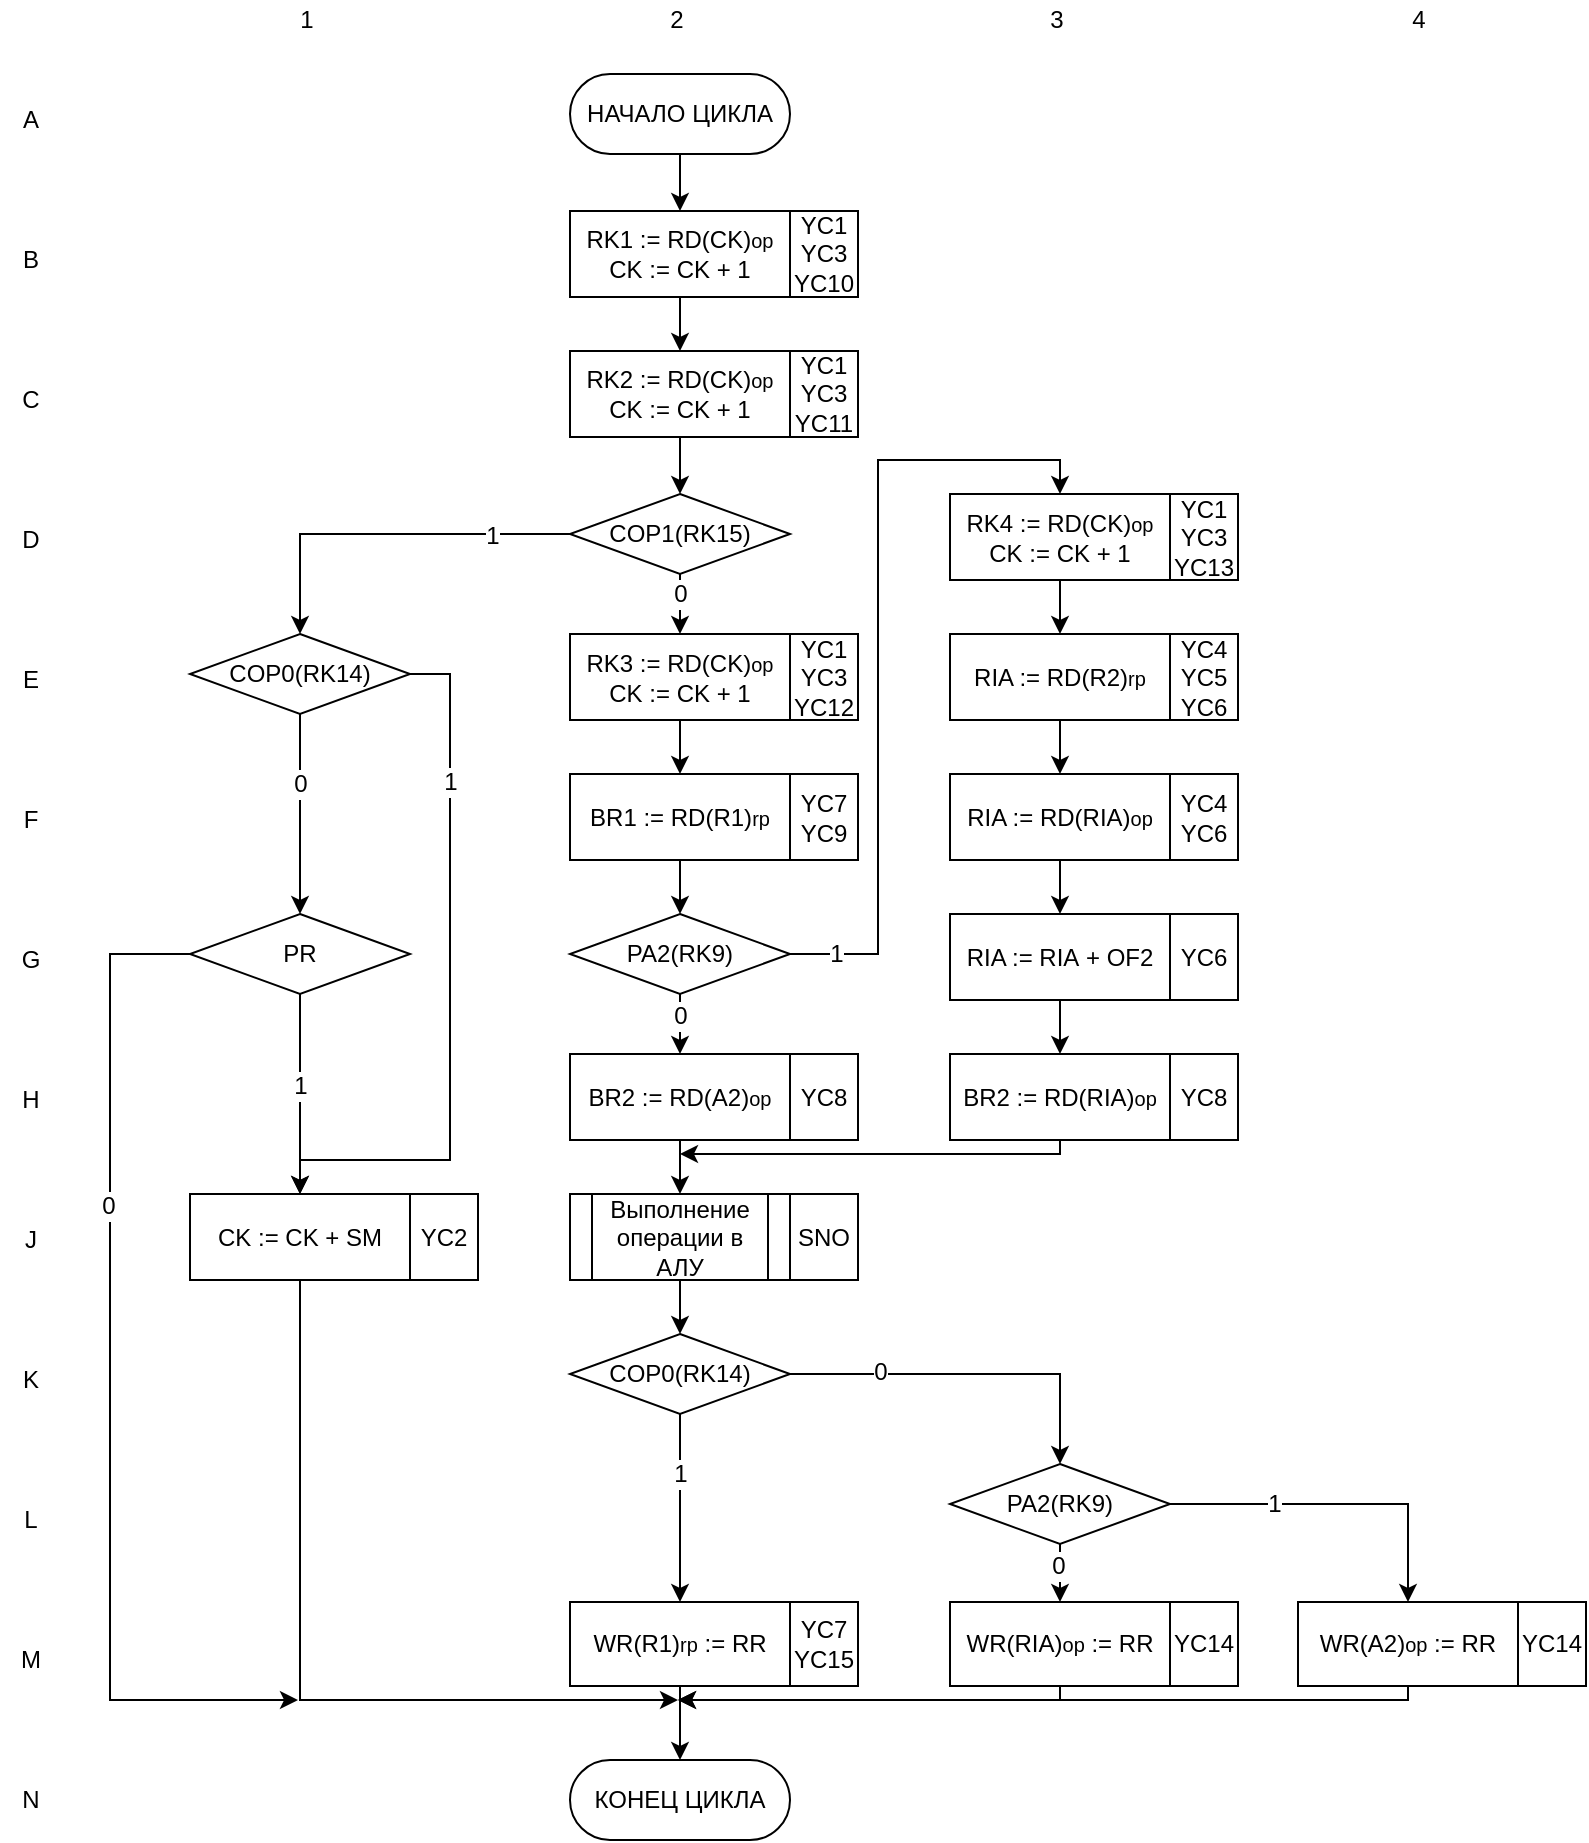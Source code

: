 <mxfile version="12.6.5" type="device"><diagram id="WMGrG9l9AqqrCxohZiNx" name="Page-1"><mxGraphModel dx="2292" dy="1206" grid="0" gridSize="10" guides="1" tooltips="1" connect="1" arrows="1" fold="1" page="1" pageScale="1" pageWidth="827" pageHeight="1169" math="0" shadow="0"><root><mxCell id="0"/><mxCell id="1" parent="0"/><mxCell id="eEmFUj-FtbcFnCev8_zd-1" style="edgeStyle=orthogonalEdgeStyle;rounded=0;orthogonalLoop=1;jettySize=auto;html=1;exitX=0.5;exitY=1;exitDx=0;exitDy=0;entryX=0.5;entryY=0;entryDx=0;entryDy=0;" edge="1" parent="1" source="eEmFUj-FtbcFnCev8_zd-2" target="eEmFUj-FtbcFnCev8_zd-4"><mxGeometry relative="1" as="geometry"/></mxCell><mxCell id="eEmFUj-FtbcFnCev8_zd-2" value="НАЧАЛО ЦИКЛА" style="rounded=1;whiteSpace=wrap;html=1;arcSize=50;" vertex="1" parent="1"><mxGeometry x="302" y="77" width="110" height="40" as="geometry"/></mxCell><mxCell id="eEmFUj-FtbcFnCev8_zd-83" style="edgeStyle=orthogonalEdgeStyle;rounded=0;orthogonalLoop=1;jettySize=auto;html=1;entryX=0.5;entryY=0;entryDx=0;entryDy=0;" edge="1" parent="1" source="eEmFUj-FtbcFnCev8_zd-4" target="eEmFUj-FtbcFnCev8_zd-18"><mxGeometry relative="1" as="geometry"/></mxCell><mxCell id="eEmFUj-FtbcFnCev8_zd-7" style="edgeStyle=orthogonalEdgeStyle;rounded=0;orthogonalLoop=1;jettySize=auto;html=1;entryX=0.5;entryY=0;entryDx=0;entryDy=0;" edge="1" parent="1" source="eEmFUj-FtbcFnCev8_zd-11" target="eEmFUj-FtbcFnCev8_zd-23"><mxGeometry relative="1" as="geometry"><mxPoint x="357" y="277" as="targetPoint"/></mxGeometry></mxCell><mxCell id="eEmFUj-FtbcFnCev8_zd-8" value="0" style="text;html=1;align=center;verticalAlign=middle;resizable=0;points=[];labelBackgroundColor=#ffffff;" vertex="1" connectable="0" parent="eEmFUj-FtbcFnCev8_zd-7"><mxGeometry x="0.2" relative="1" as="geometry"><mxPoint as="offset"/></mxGeometry></mxCell><mxCell id="eEmFUj-FtbcFnCev8_zd-9" style="edgeStyle=orthogonalEdgeStyle;rounded=0;orthogonalLoop=1;jettySize=auto;html=1;exitX=0;exitY=0.5;exitDx=0;exitDy=0;entryX=0.5;entryY=0;entryDx=0;entryDy=0;" edge="1" parent="1" source="eEmFUj-FtbcFnCev8_zd-11" target="eEmFUj-FtbcFnCev8_zd-49"><mxGeometry relative="1" as="geometry"><mxPoint x="167" y="217" as="targetPoint"/></mxGeometry></mxCell><mxCell id="eEmFUj-FtbcFnCev8_zd-10" value="1" style="text;html=1;align=center;verticalAlign=middle;resizable=0;points=[];labelBackgroundColor=#ffffff;" vertex="1" connectable="0" parent="eEmFUj-FtbcFnCev8_zd-9"><mxGeometry x="-0.571" y="1" relative="1" as="geometry"><mxPoint as="offset"/></mxGeometry></mxCell><mxCell id="eEmFUj-FtbcFnCev8_zd-11" value="COP1(RK15)" style="rhombus;whiteSpace=wrap;html=1;" vertex="1" parent="1"><mxGeometry x="302" y="287" width="110" height="40" as="geometry"/></mxCell><mxCell id="eEmFUj-FtbcFnCev8_zd-12" style="edgeStyle=orthogonalEdgeStyle;rounded=0;orthogonalLoop=1;jettySize=auto;html=1;exitX=1;exitY=0.5;exitDx=0;exitDy=0;entryX=0.5;entryY=0;entryDx=0;entryDy=0;" edge="1" parent="1" source="eEmFUj-FtbcFnCev8_zd-16" target="eEmFUj-FtbcFnCev8_zd-67"><mxGeometry relative="1" as="geometry"><mxPoint x="547" y="210" as="targetPoint"/><Array as="points"><mxPoint x="456" y="517"/><mxPoint x="456" y="270"/><mxPoint x="547" y="270"/></Array></mxGeometry></mxCell><mxCell id="eEmFUj-FtbcFnCev8_zd-13" value="1" style="text;html=1;align=center;verticalAlign=middle;resizable=0;points=[];labelBackgroundColor=#ffffff;" vertex="1" connectable="0" parent="eEmFUj-FtbcFnCev8_zd-12"><mxGeometry x="-0.953" relative="1" as="geometry"><mxPoint x="13" as="offset"/></mxGeometry></mxCell><mxCell id="eEmFUj-FtbcFnCev8_zd-14" style="edgeStyle=orthogonalEdgeStyle;rounded=0;orthogonalLoop=1;jettySize=auto;html=1;exitX=0.5;exitY=1;exitDx=0;exitDy=0;entryX=0.5;entryY=0;entryDx=0;entryDy=0;" edge="1" parent="1" source="eEmFUj-FtbcFnCev8_zd-16" target="eEmFUj-FtbcFnCev8_zd-76"><mxGeometry relative="1" as="geometry"/></mxCell><mxCell id="eEmFUj-FtbcFnCev8_zd-15" value="0" style="text;html=1;align=center;verticalAlign=middle;resizable=0;points=[];labelBackgroundColor=#ffffff;" vertex="1" connectable="0" parent="eEmFUj-FtbcFnCev8_zd-14"><mxGeometry x="-0.3" y="2" relative="1" as="geometry"><mxPoint x="-2" as="offset"/></mxGeometry></mxCell><mxCell id="eEmFUj-FtbcFnCev8_zd-16" value="PA2(RK9)" style="rhombus;whiteSpace=wrap;html=1;" vertex="1" parent="1"><mxGeometry x="302" y="497" width="110" height="40" as="geometry"/></mxCell><mxCell id="eEmFUj-FtbcFnCev8_zd-84" style="edgeStyle=orthogonalEdgeStyle;rounded=0;orthogonalLoop=1;jettySize=auto;html=1;entryX=0.5;entryY=0;entryDx=0;entryDy=0;" edge="1" parent="1" source="eEmFUj-FtbcFnCev8_zd-18" target="eEmFUj-FtbcFnCev8_zd-11"><mxGeometry relative="1" as="geometry"/></mxCell><mxCell id="eEmFUj-FtbcFnCev8_zd-21" style="edgeStyle=orthogonalEdgeStyle;rounded=0;orthogonalLoop=1;jettySize=auto;html=1;exitX=0.5;exitY=1;exitDx=0;exitDy=0;entryX=0.5;entryY=0;entryDx=0;entryDy=0;" edge="1" parent="1" source="eEmFUj-FtbcFnCev8_zd-76" target="eEmFUj-FtbcFnCev8_zd-27"><mxGeometry relative="1" as="geometry"><mxPoint x="357" y="677" as="sourcePoint"/></mxGeometry></mxCell><mxCell id="eEmFUj-FtbcFnCev8_zd-85" style="edgeStyle=orthogonalEdgeStyle;rounded=0;orthogonalLoop=1;jettySize=auto;html=1;entryX=0.5;entryY=0;entryDx=0;entryDy=0;" edge="1" parent="1" source="eEmFUj-FtbcFnCev8_zd-23" target="eEmFUj-FtbcFnCev8_zd-78"><mxGeometry relative="1" as="geometry"/></mxCell><mxCell id="eEmFUj-FtbcFnCev8_zd-26" style="edgeStyle=orthogonalEdgeStyle;rounded=0;orthogonalLoop=1;jettySize=auto;html=1;exitX=0.5;exitY=1;exitDx=0;exitDy=0;entryX=0.5;entryY=0;entryDx=0;entryDy=0;" edge="1" parent="1" source="eEmFUj-FtbcFnCev8_zd-27" target="eEmFUj-FtbcFnCev8_zd-32"><mxGeometry relative="1" as="geometry"><mxPoint x="357" y="697" as="sourcePoint"/></mxGeometry></mxCell><mxCell id="eEmFUj-FtbcFnCev8_zd-28" style="edgeStyle=orthogonalEdgeStyle;rounded=0;orthogonalLoop=1;jettySize=auto;html=1;exitX=1;exitY=0.5;exitDx=0;exitDy=0;entryX=0.5;entryY=0;entryDx=0;entryDy=0;" edge="1" parent="1" source="eEmFUj-FtbcFnCev8_zd-32" target="eEmFUj-FtbcFnCev8_zd-102"><mxGeometry relative="1" as="geometry"><mxPoint x="566" y="740" as="targetPoint"/><Array as="points"><mxPoint x="547" y="727"/></Array></mxGeometry></mxCell><mxCell id="eEmFUj-FtbcFnCev8_zd-29" value="0" style="text;html=1;align=center;verticalAlign=middle;resizable=0;points=[];labelBackgroundColor=#ffffff;" vertex="1" connectable="0" parent="eEmFUj-FtbcFnCev8_zd-28"><mxGeometry x="-0.506" y="3" relative="1" as="geometry"><mxPoint y="2" as="offset"/></mxGeometry></mxCell><mxCell id="eEmFUj-FtbcFnCev8_zd-30" style="edgeStyle=orthogonalEdgeStyle;rounded=0;orthogonalLoop=1;jettySize=auto;html=1;exitX=0.5;exitY=1;exitDx=0;exitDy=0;entryX=0.5;entryY=0;entryDx=0;entryDy=0;" edge="1" parent="1" source="eEmFUj-FtbcFnCev8_zd-32" target="eEmFUj-FtbcFnCev8_zd-36"><mxGeometry relative="1" as="geometry"><mxPoint x="357" y="752" as="sourcePoint"/></mxGeometry></mxCell><mxCell id="eEmFUj-FtbcFnCev8_zd-31" value="1" style="text;html=1;align=center;verticalAlign=middle;resizable=0;points=[];labelBackgroundColor=#ffffff;" vertex="1" connectable="0" parent="eEmFUj-FtbcFnCev8_zd-30"><mxGeometry x="-0.36" relative="1" as="geometry"><mxPoint as="offset"/></mxGeometry></mxCell><mxCell id="eEmFUj-FtbcFnCev8_zd-32" value="COP0(RK14)" style="rhombus;whiteSpace=wrap;html=1;" vertex="1" parent="1"><mxGeometry x="302" y="707" width="110" height="40" as="geometry"/></mxCell><mxCell id="eEmFUj-FtbcFnCev8_zd-33" style="edgeStyle=orthogonalEdgeStyle;rounded=0;orthogonalLoop=1;jettySize=auto;html=1;exitX=0.5;exitY=1;exitDx=0;exitDy=0;" edge="1" parent="1" source="eEmFUj-FtbcFnCev8_zd-34"><mxGeometry relative="1" as="geometry"><mxPoint x="356" y="890" as="targetPoint"/><mxPoint x="483" y="812" as="sourcePoint"/><Array as="points"><mxPoint x="547" y="890"/><mxPoint x="358" y="890"/></Array></mxGeometry></mxCell><mxCell id="eEmFUj-FtbcFnCev8_zd-35" style="edgeStyle=orthogonalEdgeStyle;rounded=0;orthogonalLoop=1;jettySize=auto;html=1;exitX=0.5;exitY=1;exitDx=0;exitDy=0;entryX=0.5;entryY=0;entryDx=0;entryDy=0;" edge="1" parent="1" source="eEmFUj-FtbcFnCev8_zd-36" target="eEmFUj-FtbcFnCev8_zd-37"><mxGeometry relative="1" as="geometry"/></mxCell><mxCell id="eEmFUj-FtbcFnCev8_zd-37" value="КОНЕЦ ЦИКЛА" style="rounded=1;whiteSpace=wrap;html=1;arcSize=50;" vertex="1" parent="1"><mxGeometry x="302" y="920" width="110" height="40" as="geometry"/></mxCell><mxCell id="eEmFUj-FtbcFnCev8_zd-38" style="edgeStyle=orthogonalEdgeStyle;rounded=0;orthogonalLoop=1;jettySize=auto;html=1;exitX=0.5;exitY=1;exitDx=0;exitDy=0;" edge="1" parent="1" source="eEmFUj-FtbcFnCev8_zd-39"><mxGeometry relative="1" as="geometry"><mxPoint x="356" y="890" as="targetPoint"/><mxPoint x="167" y="462" as="sourcePoint"/><Array as="points"><mxPoint x="167" y="890"/><mxPoint x="356" y="890"/></Array></mxGeometry></mxCell><mxCell id="eEmFUj-FtbcFnCev8_zd-40" style="edgeStyle=orthogonalEdgeStyle;rounded=0;orthogonalLoop=1;jettySize=auto;html=1;exitX=0.5;exitY=1;exitDx=0;exitDy=0;entryX=0.5;entryY=0;entryDx=0;entryDy=0;" edge="1" parent="1" source="eEmFUj-FtbcFnCev8_zd-44" target="eEmFUj-FtbcFnCev8_zd-39"><mxGeometry relative="1" as="geometry"><mxPoint x="166" y="377" as="targetPoint"/><mxPoint x="26" y="377" as="sourcePoint"/></mxGeometry></mxCell><mxCell id="eEmFUj-FtbcFnCev8_zd-41" value="1" style="text;html=1;align=center;verticalAlign=middle;resizable=0;points=[];labelBackgroundColor=#ffffff;" vertex="1" connectable="0" parent="eEmFUj-FtbcFnCev8_zd-40"><mxGeometry x="-0.078" relative="1" as="geometry"><mxPoint as="offset"/></mxGeometry></mxCell><mxCell id="eEmFUj-FtbcFnCev8_zd-42" style="edgeStyle=orthogonalEdgeStyle;rounded=0;orthogonalLoop=1;jettySize=auto;html=1;exitX=0;exitY=0.5;exitDx=0;exitDy=0;" edge="1" parent="1" source="eEmFUj-FtbcFnCev8_zd-44"><mxGeometry relative="1" as="geometry"><mxPoint x="166" y="890" as="targetPoint"/><mxPoint x="-19" y="397" as="sourcePoint"/><Array as="points"><mxPoint x="72" y="517"/><mxPoint x="72" y="890"/></Array></mxGeometry></mxCell><mxCell id="eEmFUj-FtbcFnCev8_zd-43" value="0" style="text;html=1;align=center;verticalAlign=middle;resizable=0;points=[];labelBackgroundColor=#ffffff;" vertex="1" connectable="0" parent="eEmFUj-FtbcFnCev8_zd-42"><mxGeometry x="-0.348" y="-1" relative="1" as="geometry"><mxPoint as="offset"/></mxGeometry></mxCell><mxCell id="eEmFUj-FtbcFnCev8_zd-44" value="PR" style="rhombus;whiteSpace=wrap;html=1;" vertex="1" parent="1"><mxGeometry x="112" y="497" width="110" height="40" as="geometry"/></mxCell><mxCell id="eEmFUj-FtbcFnCev8_zd-45" style="edgeStyle=orthogonalEdgeStyle;rounded=0;orthogonalLoop=1;jettySize=auto;html=1;exitX=0.5;exitY=1;exitDx=0;exitDy=0;entryX=0.5;entryY=0;entryDx=0;entryDy=0;" edge="1" parent="1" source="eEmFUj-FtbcFnCev8_zd-49" target="eEmFUj-FtbcFnCev8_zd-44"><mxGeometry relative="1" as="geometry"/></mxCell><mxCell id="eEmFUj-FtbcFnCev8_zd-46" value="0" style="text;html=1;align=center;verticalAlign=middle;resizable=0;points=[];labelBackgroundColor=#ffffff;" vertex="1" connectable="0" parent="eEmFUj-FtbcFnCev8_zd-45"><mxGeometry x="-0.3" relative="1" as="geometry"><mxPoint as="offset"/></mxGeometry></mxCell><mxCell id="eEmFUj-FtbcFnCev8_zd-47" style="edgeStyle=orthogonalEdgeStyle;rounded=0;orthogonalLoop=1;jettySize=auto;html=1;exitX=1;exitY=0.5;exitDx=0;exitDy=0;entryX=0.5;entryY=0;entryDx=0;entryDy=0;" edge="1" parent="1" source="eEmFUj-FtbcFnCev8_zd-49" target="eEmFUj-FtbcFnCev8_zd-39"><mxGeometry relative="1" as="geometry"><mxPoint x="167" y="407" as="targetPoint"/><Array as="points"><mxPoint x="242" y="377"/><mxPoint x="242" y="620"/><mxPoint x="167" y="620"/></Array></mxGeometry></mxCell><mxCell id="eEmFUj-FtbcFnCev8_zd-48" value="1" style="text;html=1;align=center;verticalAlign=middle;resizable=0;points=[];labelBackgroundColor=#ffffff;" vertex="1" connectable="0" parent="eEmFUj-FtbcFnCev8_zd-47"><mxGeometry x="-0.585" relative="1" as="geometry"><mxPoint as="offset"/></mxGeometry></mxCell><mxCell id="eEmFUj-FtbcFnCev8_zd-49" value="COP0(RK14)" style="rhombus;whiteSpace=wrap;html=1;" vertex="1" parent="1"><mxGeometry x="112" y="357" width="110" height="40" as="geometry"/></mxCell><mxCell id="eEmFUj-FtbcFnCev8_zd-50" value="A" style="text;html=1;align=center;verticalAlign=middle;resizable=0;points=[];autosize=1;" vertex="1" parent="1"><mxGeometry x="22" y="90" width="20" height="20" as="geometry"/></mxCell><mxCell id="eEmFUj-FtbcFnCev8_zd-51" value="B" style="text;html=1;align=center;verticalAlign=middle;resizable=0;points=[];autosize=1;" vertex="1" parent="1"><mxGeometry x="22" y="160" width="20" height="20" as="geometry"/></mxCell><mxCell id="eEmFUj-FtbcFnCev8_zd-52" value="C" style="text;html=1;align=center;verticalAlign=middle;resizable=0;points=[];autosize=1;" vertex="1" parent="1"><mxGeometry x="22" y="230" width="20" height="20" as="geometry"/></mxCell><mxCell id="eEmFUj-FtbcFnCev8_zd-53" value="D" style="text;html=1;align=center;verticalAlign=middle;resizable=0;points=[];autosize=1;" vertex="1" parent="1"><mxGeometry x="22" y="300" width="20" height="20" as="geometry"/></mxCell><mxCell id="eEmFUj-FtbcFnCev8_zd-54" value="E" style="text;html=1;align=center;verticalAlign=middle;resizable=0;points=[];autosize=1;" vertex="1" parent="1"><mxGeometry x="22" y="370" width="20" height="20" as="geometry"/></mxCell><mxCell id="eEmFUj-FtbcFnCev8_zd-55" value="F" style="text;html=1;align=center;verticalAlign=middle;resizable=0;points=[];autosize=1;" vertex="1" parent="1"><mxGeometry x="22" y="440" width="20" height="20" as="geometry"/></mxCell><mxCell id="eEmFUj-FtbcFnCev8_zd-56" value="G" style="text;html=1;align=center;verticalAlign=middle;resizable=0;points=[];autosize=1;" vertex="1" parent="1"><mxGeometry x="22" y="510" width="20" height="20" as="geometry"/></mxCell><mxCell id="eEmFUj-FtbcFnCev8_zd-57" value="H" style="text;html=1;align=center;verticalAlign=middle;resizable=0;points=[];autosize=1;" vertex="1" parent="1"><mxGeometry x="22" y="580" width="20" height="20" as="geometry"/></mxCell><mxCell id="eEmFUj-FtbcFnCev8_zd-58" value="K" style="text;html=1;align=center;verticalAlign=middle;resizable=0;points=[];autosize=1;" vertex="1" parent="1"><mxGeometry x="22" y="720" width="20" height="20" as="geometry"/></mxCell><mxCell id="eEmFUj-FtbcFnCev8_zd-59" value="L" style="text;html=1;align=center;verticalAlign=middle;resizable=0;points=[];autosize=1;" vertex="1" parent="1"><mxGeometry x="22" y="790" width="20" height="20" as="geometry"/></mxCell><mxCell id="eEmFUj-FtbcFnCev8_zd-60" value="M" style="text;html=1;align=center;verticalAlign=middle;resizable=0;points=[];autosize=1;" vertex="1" parent="1"><mxGeometry x="17" y="860" width="30" height="20" as="geometry"/></mxCell><mxCell id="eEmFUj-FtbcFnCev8_zd-61" value="N" style="text;html=1;align=center;verticalAlign=middle;resizable=0;points=[];autosize=1;" vertex="1" parent="1"><mxGeometry x="22" y="930" width="20" height="20" as="geometry"/></mxCell><mxCell id="eEmFUj-FtbcFnCev8_zd-63" value="1" style="text;html=1;align=center;verticalAlign=middle;resizable=0;points=[];autosize=1;" vertex="1" parent="1"><mxGeometry x="159.5" y="40" width="20" height="20" as="geometry"/></mxCell><mxCell id="eEmFUj-FtbcFnCev8_zd-64" value="2" style="text;html=1;align=center;verticalAlign=middle;resizable=0;points=[];autosize=1;" vertex="1" parent="1"><mxGeometry x="344.5" y="40" width="20" height="20" as="geometry"/></mxCell><mxCell id="eEmFUj-FtbcFnCev8_zd-65" value="3" style="text;html=1;align=center;verticalAlign=middle;resizable=0;points=[];autosize=1;" vertex="1" parent="1"><mxGeometry x="534.5" y="40" width="20" height="20" as="geometry"/></mxCell><mxCell id="eEmFUj-FtbcFnCev8_zd-86" style="edgeStyle=orthogonalEdgeStyle;rounded=0;orthogonalLoop=1;jettySize=auto;html=1;entryX=0.5;entryY=0;entryDx=0;entryDy=0;" edge="1" parent="1" source="eEmFUj-FtbcFnCev8_zd-67" target="eEmFUj-FtbcFnCev8_zd-71"><mxGeometry relative="1" as="geometry"/></mxCell><mxCell id="eEmFUj-FtbcFnCev8_zd-70" style="edgeStyle=orthogonalEdgeStyle;rounded=0;orthogonalLoop=1;jettySize=auto;html=1;exitX=0.5;exitY=1;exitDx=0;exitDy=0;entryX=0.5;entryY=0;entryDx=0;entryDy=0;" edge="1" parent="1" source="eEmFUj-FtbcFnCev8_zd-71" target="eEmFUj-FtbcFnCev8_zd-82"><mxGeometry relative="1" as="geometry"><mxPoint x="547" y="427" as="targetPoint"/></mxGeometry></mxCell><mxCell id="eEmFUj-FtbcFnCev8_zd-72" style="edgeStyle=orthogonalEdgeStyle;rounded=0;orthogonalLoop=1;jettySize=auto;html=1;exitX=0.5;exitY=1;exitDx=0;exitDy=0;entryX=0.5;entryY=0;entryDx=0;entryDy=0;" edge="1" parent="1" source="eEmFUj-FtbcFnCev8_zd-73" target="eEmFUj-FtbcFnCev8_zd-75"><mxGeometry relative="1" as="geometry"/></mxCell><mxCell id="eEmFUj-FtbcFnCev8_zd-74" style="edgeStyle=orthogonalEdgeStyle;rounded=0;orthogonalLoop=1;jettySize=auto;html=1;exitX=0.5;exitY=1;exitDx=0;exitDy=0;" edge="1" parent="1" source="eEmFUj-FtbcFnCev8_zd-75"><mxGeometry relative="1" as="geometry"><mxPoint x="357" y="617" as="targetPoint"/><mxPoint x="547" y="667" as="sourcePoint"/><Array as="points"><mxPoint x="537" y="617"/><mxPoint x="357" y="617"/></Array></mxGeometry></mxCell><mxCell id="eEmFUj-FtbcFnCev8_zd-77" style="edgeStyle=orthogonalEdgeStyle;rounded=0;orthogonalLoop=1;jettySize=auto;html=1;exitX=0.5;exitY=1;exitDx=0;exitDy=0;entryX=0.5;entryY=0;entryDx=0;entryDy=0;" edge="1" parent="1" source="eEmFUj-FtbcFnCev8_zd-78" target="eEmFUj-FtbcFnCev8_zd-16"><mxGeometry relative="1" as="geometry"/></mxCell><mxCell id="eEmFUj-FtbcFnCev8_zd-79" value="J" style="text;html=1;align=center;verticalAlign=middle;resizable=0;points=[];autosize=1;" vertex="1" parent="1"><mxGeometry x="22" y="650" width="20" height="20" as="geometry"/></mxCell><mxCell id="eEmFUj-FtbcFnCev8_zd-81" style="edgeStyle=orthogonalEdgeStyle;rounded=0;orthogonalLoop=1;jettySize=auto;html=1;entryX=0.5;entryY=0;entryDx=0;entryDy=0;" edge="1" parent="1" source="eEmFUj-FtbcFnCev8_zd-82" target="eEmFUj-FtbcFnCev8_zd-73"><mxGeometry relative="1" as="geometry"/></mxCell><mxCell id="eEmFUj-FtbcFnCev8_zd-101" value="" style="group" vertex="1" connectable="0" parent="1"><mxGeometry x="492" y="841" width="144" height="42" as="geometry"/></mxCell><mxCell id="eEmFUj-FtbcFnCev8_zd-34" value="WR(RIA)&lt;font size=&quot;1&quot;&gt;op&lt;/font&gt; := RR" style="rounded=0;whiteSpace=wrap;html=1;" vertex="1" parent="eEmFUj-FtbcFnCev8_zd-101"><mxGeometry width="110" height="42" as="geometry"/></mxCell><mxCell id="eEmFUj-FtbcFnCev8_zd-96" value="YC14" style="rounded=0;whiteSpace=wrap;html=1;" vertex="1" parent="eEmFUj-FtbcFnCev8_zd-101"><mxGeometry x="110" width="34" height="42" as="geometry"/></mxCell><mxCell id="eEmFUj-FtbcFnCev8_zd-106" style="edgeStyle=orthogonalEdgeStyle;rounded=0;orthogonalLoop=1;jettySize=auto;html=1;entryX=0.5;entryY=0;entryDx=0;entryDy=0;" edge="1" parent="1" source="eEmFUj-FtbcFnCev8_zd-102" target="eEmFUj-FtbcFnCev8_zd-34"><mxGeometry relative="1" as="geometry"><Array as="points"><mxPoint x="547" y="820"/><mxPoint x="547" y="820"/></Array></mxGeometry></mxCell><mxCell id="eEmFUj-FtbcFnCev8_zd-111" value="0" style="text;html=1;align=center;verticalAlign=middle;resizable=0;points=[];labelBackgroundColor=#ffffff;" vertex="1" connectable="0" parent="eEmFUj-FtbcFnCev8_zd-106"><mxGeometry x="-0.053" y="-3" relative="1" as="geometry"><mxPoint x="2" y="-3" as="offset"/></mxGeometry></mxCell><mxCell id="eEmFUj-FtbcFnCev8_zd-107" style="edgeStyle=orthogonalEdgeStyle;rounded=0;orthogonalLoop=1;jettySize=auto;html=1;entryX=0.5;entryY=0;entryDx=0;entryDy=0;" edge="1" parent="1" source="eEmFUj-FtbcFnCev8_zd-102" target="eEmFUj-FtbcFnCev8_zd-104"><mxGeometry relative="1" as="geometry"/></mxCell><mxCell id="eEmFUj-FtbcFnCev8_zd-110" value="1" style="text;html=1;align=center;verticalAlign=middle;resizable=0;points=[];labelBackgroundColor=#ffffff;" vertex="1" connectable="0" parent="eEmFUj-FtbcFnCev8_zd-107"><mxGeometry x="-0.446" y="4" relative="1" as="geometry"><mxPoint x="5" y="4" as="offset"/></mxGeometry></mxCell><mxCell id="eEmFUj-FtbcFnCev8_zd-102" value="PA2(RK9)" style="rhombus;whiteSpace=wrap;html=1;" vertex="1" parent="1"><mxGeometry x="492" y="772" width="110" height="40" as="geometry"/></mxCell><mxCell id="eEmFUj-FtbcFnCev8_zd-103" value="" style="group" vertex="1" connectable="0" parent="1"><mxGeometry x="666" y="841" width="144" height="42" as="geometry"/></mxCell><mxCell id="eEmFUj-FtbcFnCev8_zd-104" value="WR(A2)&lt;font size=&quot;1&quot;&gt;op&lt;/font&gt; := RR" style="rounded=0;whiteSpace=wrap;html=1;" vertex="1" parent="eEmFUj-FtbcFnCev8_zd-103"><mxGeometry width="110" height="42" as="geometry"/></mxCell><mxCell id="eEmFUj-FtbcFnCev8_zd-105" value="YC14" style="rounded=0;whiteSpace=wrap;html=1;" vertex="1" parent="eEmFUj-FtbcFnCev8_zd-103"><mxGeometry x="110" width="34" height="42" as="geometry"/></mxCell><mxCell id="eEmFUj-FtbcFnCev8_zd-108" style="edgeStyle=orthogonalEdgeStyle;rounded=0;orthogonalLoop=1;jettySize=auto;html=1;" edge="1" parent="1" source="eEmFUj-FtbcFnCev8_zd-104"><mxGeometry relative="1" as="geometry"><mxPoint x="356" y="890" as="targetPoint"/><Array as="points"><mxPoint x="721" y="890"/></Array></mxGeometry></mxCell><mxCell id="eEmFUj-FtbcFnCev8_zd-109" value="" style="group" vertex="1" connectable="0" parent="1"><mxGeometry x="302" y="841" width="144" height="42" as="geometry"/></mxCell><mxCell id="eEmFUj-FtbcFnCev8_zd-36" value="WR(R1)&lt;font size=&quot;1&quot;&gt;rp&lt;/font&gt; := RR" style="rounded=0;whiteSpace=wrap;html=1;" vertex="1" parent="eEmFUj-FtbcFnCev8_zd-109"><mxGeometry width="110" height="42" as="geometry"/></mxCell><mxCell id="eEmFUj-FtbcFnCev8_zd-97" value="YC7&lt;br&gt;YC15" style="rounded=0;whiteSpace=wrap;html=1;" vertex="1" parent="eEmFUj-FtbcFnCev8_zd-109"><mxGeometry x="110" width="34" height="42" as="geometry"/></mxCell><mxCell id="eEmFUj-FtbcFnCev8_zd-112" value="" style="group" vertex="1" connectable="0" parent="1"><mxGeometry x="492" y="287" width="144" height="43" as="geometry"/></mxCell><mxCell id="eEmFUj-FtbcFnCev8_zd-67" value="RK4 := RD(CK)&lt;font size=&quot;1&quot;&gt;op&lt;br&gt;&lt;/font&gt;CK := CK + 1&lt;font size=&quot;1&quot;&gt;&lt;br&gt;&lt;/font&gt;" style="rounded=0;whiteSpace=wrap;html=1;" vertex="1" parent="eEmFUj-FtbcFnCev8_zd-112"><mxGeometry width="110" height="43" as="geometry"/></mxCell><mxCell id="eEmFUj-FtbcFnCev8_zd-91" value="YC1&lt;br&gt;YC3&lt;br&gt;YC13" style="rounded=0;whiteSpace=wrap;html=1;" vertex="1" parent="eEmFUj-FtbcFnCev8_zd-112"><mxGeometry x="110" width="34" height="43" as="geometry"/></mxCell><mxCell id="eEmFUj-FtbcFnCev8_zd-113" value="" style="group" vertex="1" connectable="0" parent="1"><mxGeometry x="492" y="357" width="144" height="43" as="geometry"/></mxCell><mxCell id="eEmFUj-FtbcFnCev8_zd-71" value="RIA := RD(R2)&lt;span style=&quot;font-size: x-small&quot;&gt;rp&lt;/span&gt;" style="rounded=0;whiteSpace=wrap;html=1;" vertex="1" parent="eEmFUj-FtbcFnCev8_zd-113"><mxGeometry width="110" height="43" as="geometry"/></mxCell><mxCell id="eEmFUj-FtbcFnCev8_zd-92" value="YC4&lt;br&gt;YC5&lt;br&gt;YC6" style="rounded=0;whiteSpace=wrap;html=1;" vertex="1" parent="eEmFUj-FtbcFnCev8_zd-113"><mxGeometry x="110" width="34" height="43" as="geometry"/></mxCell><mxCell id="eEmFUj-FtbcFnCev8_zd-114" value="" style="group" vertex="1" connectable="0" parent="1"><mxGeometry x="492" y="427" width="144" height="43" as="geometry"/></mxCell><mxCell id="eEmFUj-FtbcFnCev8_zd-82" value="RIA := RD(RIA)&lt;span style=&quot;font-size: x-small&quot;&gt;op&lt;/span&gt;" style="rounded=0;whiteSpace=wrap;html=1;" vertex="1" parent="eEmFUj-FtbcFnCev8_zd-114"><mxGeometry width="110" height="43" as="geometry"/></mxCell><mxCell id="eEmFUj-FtbcFnCev8_zd-93" value="YC4&lt;br&gt;YC6" style="rounded=0;whiteSpace=wrap;html=1;" vertex="1" parent="eEmFUj-FtbcFnCev8_zd-114"><mxGeometry x="110" width="34" height="43" as="geometry"/></mxCell><mxCell id="eEmFUj-FtbcFnCev8_zd-115" value="" style="group" vertex="1" connectable="0" parent="1"><mxGeometry x="492" y="497" width="144" height="43" as="geometry"/></mxCell><mxCell id="eEmFUj-FtbcFnCev8_zd-73" value="RIA := RIA&amp;nbsp;+ OF2" style="rounded=0;whiteSpace=wrap;html=1;" vertex="1" parent="eEmFUj-FtbcFnCev8_zd-115"><mxGeometry width="110" height="43" as="geometry"/></mxCell><mxCell id="eEmFUj-FtbcFnCev8_zd-94" value="YC6" style="rounded=0;whiteSpace=wrap;html=1;" vertex="1" parent="eEmFUj-FtbcFnCev8_zd-115"><mxGeometry x="110" width="34" height="43" as="geometry"/></mxCell><mxCell id="eEmFUj-FtbcFnCev8_zd-116" value="" style="group" vertex="1" connectable="0" parent="1"><mxGeometry x="492" y="567" width="144" height="43" as="geometry"/></mxCell><mxCell id="eEmFUj-FtbcFnCev8_zd-75" value="BR2 := RD(RIA)&lt;span style=&quot;font-size: x-small&quot;&gt;op&lt;/span&gt;" style="rounded=0;whiteSpace=wrap;html=1;" vertex="1" parent="eEmFUj-FtbcFnCev8_zd-116"><mxGeometry width="110" height="43" as="geometry"/></mxCell><mxCell id="eEmFUj-FtbcFnCev8_zd-95" value="YC8" style="rounded=0;whiteSpace=wrap;html=1;" vertex="1" parent="eEmFUj-FtbcFnCev8_zd-116"><mxGeometry x="110" width="34" height="43" as="geometry"/></mxCell><mxCell id="eEmFUj-FtbcFnCev8_zd-117" value="" style="group" vertex="1" connectable="0" parent="1"><mxGeometry x="302" y="567" width="144" height="43" as="geometry"/></mxCell><mxCell id="eEmFUj-FtbcFnCev8_zd-76" value="BR2 := RD(A2)&lt;span style=&quot;font-size: x-small&quot;&gt;op&lt;/span&gt;" style="rounded=0;whiteSpace=wrap;html=1;" vertex="1" parent="eEmFUj-FtbcFnCev8_zd-117"><mxGeometry width="110" height="43" as="geometry"/></mxCell><mxCell id="eEmFUj-FtbcFnCev8_zd-98" value="YC8" style="rounded=0;whiteSpace=wrap;html=1;" vertex="1" parent="eEmFUj-FtbcFnCev8_zd-117"><mxGeometry x="110" width="34" height="43" as="geometry"/></mxCell><mxCell id="eEmFUj-FtbcFnCev8_zd-118" value="" style="group" vertex="1" connectable="0" parent="1"><mxGeometry x="302" y="637" width="144" height="43" as="geometry"/></mxCell><mxCell id="eEmFUj-FtbcFnCev8_zd-27" value="Выполнение операции в АЛУ" style="shape=process;whiteSpace=wrap;html=1;backgroundOutline=1;" vertex="1" parent="eEmFUj-FtbcFnCev8_zd-118"><mxGeometry width="110" height="43" as="geometry"/></mxCell><mxCell id="eEmFUj-FtbcFnCev8_zd-99" value="SNO" style="rounded=0;whiteSpace=wrap;html=1;" vertex="1" parent="eEmFUj-FtbcFnCev8_zd-118"><mxGeometry x="110" width="34" height="43" as="geometry"/></mxCell><mxCell id="eEmFUj-FtbcFnCev8_zd-119" value="" style="group" vertex="1" connectable="0" parent="1"><mxGeometry x="302" y="427" width="144" height="43" as="geometry"/></mxCell><mxCell id="eEmFUj-FtbcFnCev8_zd-78" value="BR1 := RD(R1)&lt;span style=&quot;font-size: x-small&quot;&gt;rp&lt;/span&gt;" style="rounded=0;whiteSpace=wrap;html=1;" vertex="1" parent="eEmFUj-FtbcFnCev8_zd-119"><mxGeometry width="110" height="43" as="geometry"/></mxCell><mxCell id="eEmFUj-FtbcFnCev8_zd-88" value="YC7&lt;br&gt;YC9" style="rounded=0;whiteSpace=wrap;html=1;" vertex="1" parent="eEmFUj-FtbcFnCev8_zd-119"><mxGeometry x="110" width="34" height="43" as="geometry"/></mxCell><mxCell id="eEmFUj-FtbcFnCev8_zd-120" value="" style="group" vertex="1" connectable="0" parent="1"><mxGeometry x="302" y="357" width="144" height="43" as="geometry"/></mxCell><mxCell id="eEmFUj-FtbcFnCev8_zd-23" value="RK3 := RD(CK)&lt;font size=&quot;1&quot;&gt;op&lt;br&gt;&lt;/font&gt;CK := CK + 1&lt;font size=&quot;1&quot;&gt;&lt;br&gt;&lt;/font&gt;" style="rounded=0;whiteSpace=wrap;html=1;" vertex="1" parent="eEmFUj-FtbcFnCev8_zd-120"><mxGeometry width="110" height="43" as="geometry"/></mxCell><mxCell id="eEmFUj-FtbcFnCev8_zd-89" value="YC1&lt;br&gt;YC3&lt;br&gt;YC12" style="rounded=0;whiteSpace=wrap;html=1;" vertex="1" parent="eEmFUj-FtbcFnCev8_zd-120"><mxGeometry x="110" width="34" height="43" as="geometry"/></mxCell><mxCell id="eEmFUj-FtbcFnCev8_zd-121" value="" style="group" vertex="1" connectable="0" parent="1"><mxGeometry x="112" y="637" width="144" height="43" as="geometry"/></mxCell><mxCell id="eEmFUj-FtbcFnCev8_zd-39" value="CK := CK + SM" style="rounded=0;whiteSpace=wrap;html=1;" vertex="1" parent="eEmFUj-FtbcFnCev8_zd-121"><mxGeometry width="110" height="43" as="geometry"/></mxCell><mxCell id="eEmFUj-FtbcFnCev8_zd-87" value="YC2" style="rounded=0;whiteSpace=wrap;html=1;" vertex="1" parent="eEmFUj-FtbcFnCev8_zd-121"><mxGeometry x="110" width="34" height="43" as="geometry"/></mxCell><mxCell id="eEmFUj-FtbcFnCev8_zd-122" value="" style="group" vertex="1" connectable="0" parent="1"><mxGeometry x="302" y="215.5" width="144" height="43" as="geometry"/></mxCell><mxCell id="eEmFUj-FtbcFnCev8_zd-18" value="RK2 := RD(CK)&lt;font size=&quot;1&quot;&gt;op&lt;br&gt;&lt;/font&gt;CK := CK + 1&lt;font size=&quot;1&quot;&gt;&lt;br&gt;&lt;/font&gt;" style="rounded=0;whiteSpace=wrap;html=1;" vertex="1" parent="eEmFUj-FtbcFnCev8_zd-122"><mxGeometry width="110" height="43" as="geometry"/></mxCell><mxCell id="eEmFUj-FtbcFnCev8_zd-90" value="YC1&lt;br&gt;YC3&lt;br&gt;YC11" style="rounded=0;whiteSpace=wrap;html=1;" vertex="1" parent="eEmFUj-FtbcFnCev8_zd-122"><mxGeometry x="110" width="34" height="43" as="geometry"/></mxCell><mxCell id="eEmFUj-FtbcFnCev8_zd-123" value="" style="group" vertex="1" connectable="0" parent="1"><mxGeometry x="302" y="145.5" width="144" height="43" as="geometry"/></mxCell><mxCell id="eEmFUj-FtbcFnCev8_zd-4" value="RK1 := RD(CK)&lt;font size=&quot;1&quot;&gt;op&lt;br&gt;&lt;/font&gt;CK := CK + 1&lt;font size=&quot;1&quot;&gt;&lt;br&gt;&lt;/font&gt;" style="rounded=0;whiteSpace=wrap;html=1;" vertex="1" parent="eEmFUj-FtbcFnCev8_zd-123"><mxGeometry width="110" height="43" as="geometry"/></mxCell><mxCell id="eEmFUj-FtbcFnCev8_zd-100" value="YC1&lt;br&gt;YC3&lt;br&gt;YC10" style="rounded=0;whiteSpace=wrap;html=1;" vertex="1" parent="eEmFUj-FtbcFnCev8_zd-123"><mxGeometry x="110" width="34" height="43" as="geometry"/></mxCell><mxCell id="eEmFUj-FtbcFnCev8_zd-125" value="4" style="text;html=1;align=center;verticalAlign=middle;resizable=0;points=[];autosize=1;" vertex="1" parent="1"><mxGeometry x="716" y="40" width="20" height="20" as="geometry"/></mxCell></root></mxGraphModel></diagram></mxfile>